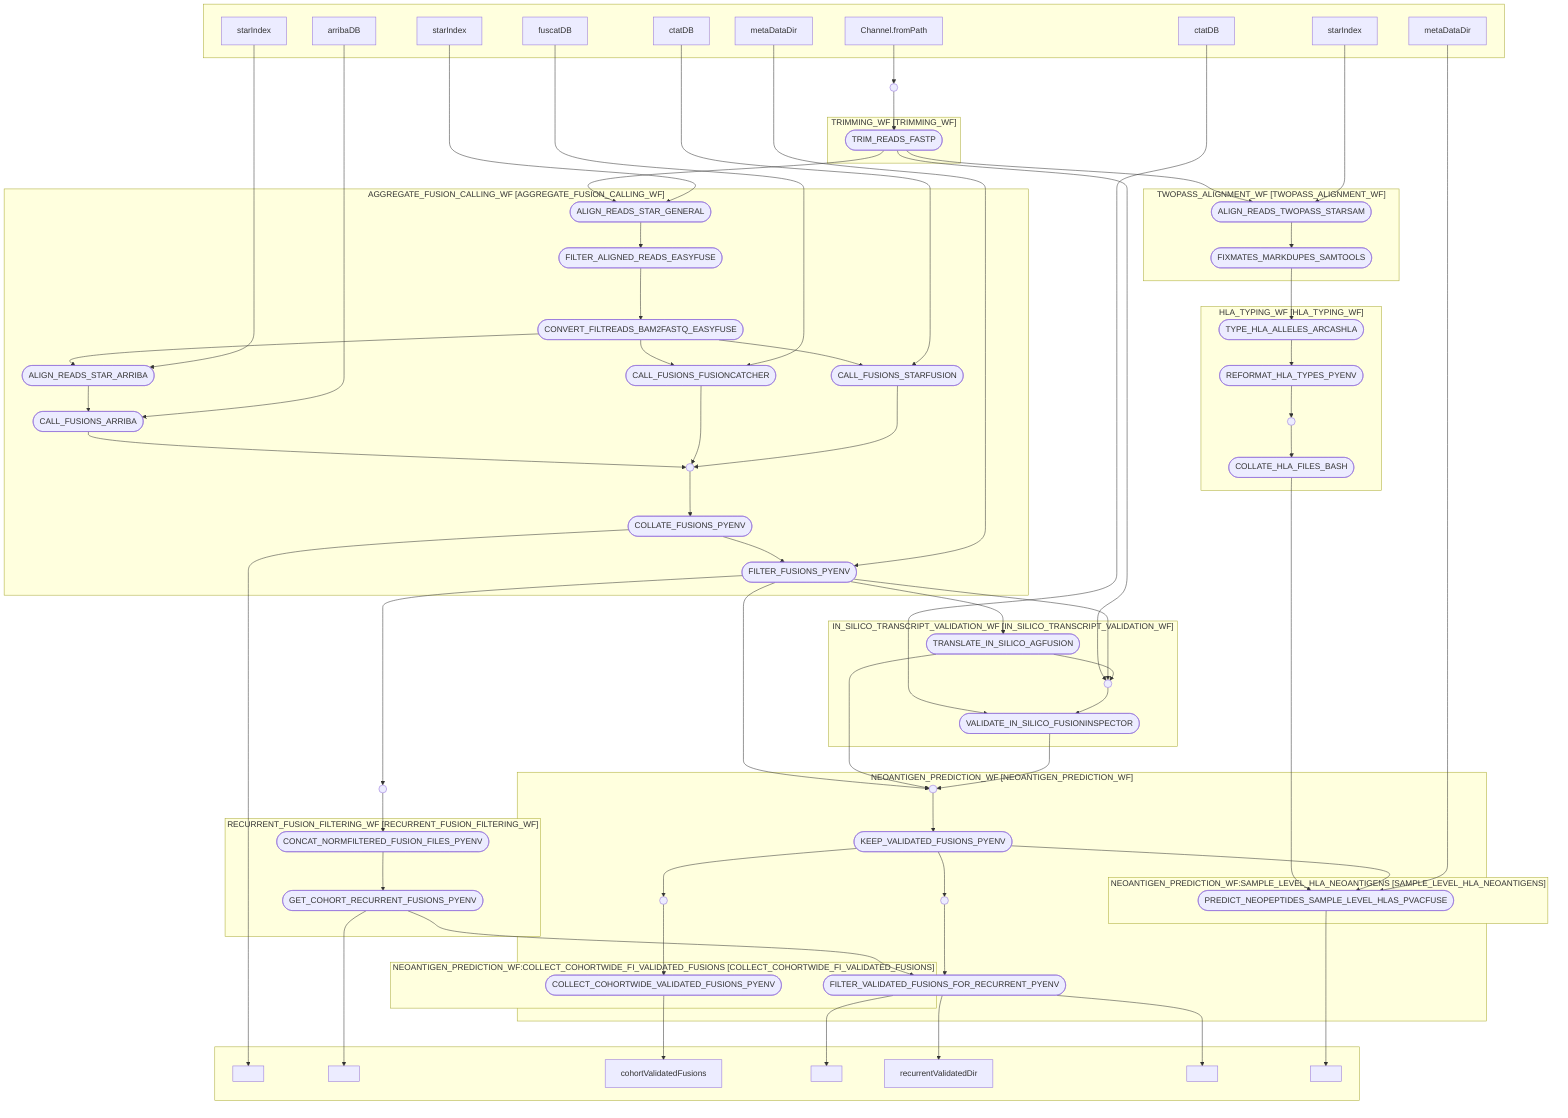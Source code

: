 flowchart TB
    subgraph " "
    v4["Channel.fromPath"]
    v16["starIndex"]
    v23["starIndex"]
    v27["starIndex"]
    v29["arribaDB"]
    v31["fuscatDB"]
    v33["ctatDB"]
    v39["metaDataDir"]
    v45["ctatDB"]
    v66["metaDataDir"]
    end
    subgraph "TRIMMING_WF [TRIMMING_WF]"
    v15(["TRIM_READS_FASTP"])
    end
    subgraph "TWOPASS_ALIGNMENT_WF [TWOPASS_ALIGNMENT_WF]"
    v17(["ALIGN_READS_TWOPASS_STARSAM"])
    v18(["FIXMATES_MARKDUPES_SAMTOOLS"])
    end
    subgraph "HLA_TYPING_WF [HLA_TYPING_WF]"
    v19(["TYPE_HLA_ALLELES_ARCASHLA"])
    v20(["REFORMAT_HLA_TYPES_PYENV"])
    v22(["COLLATE_HLA_FILES_BASH"])
    v21(( ))
    end
    subgraph "AGGREGATE_FUSION_CALLING_WF [AGGREGATE_FUSION_CALLING_WF]"
    v24(["ALIGN_READS_STAR_GENERAL"])
    v25(["FILTER_ALIGNED_READS_EASYFUSE"])
    v26(["CONVERT_FILTREADS_BAM2FASTQ_EASYFUSE"])
    v28(["ALIGN_READS_STAR_ARRIBA"])
    v30(["CALL_FUSIONS_ARRIBA"])
    v32(["CALL_FUSIONS_FUSIONCATCHER"])
    v34(["CALL_FUSIONS_STARFUSION"])
    v37(["COLLATE_FUSIONS_PYENV"])
    v40(["FILTER_FUSIONS_PYENV"])
    v35(( ))
    end
    subgraph " "
    v38[" "]
    v50[" "]
    v57["cohortValidatedFusions"]
    v61[" "]
    v62["recurrentValidatedDir"]
    v63[" "]
    v68[" "]
    end
    subgraph "IN_SILICO_TRANSCRIPT_VALIDATION_WF [IN_SILICO_TRANSCRIPT_VALIDATION_WF]"
    v41(["TRANSLATE_IN_SILICO_AGFUSION"])
    v46(["VALIDATE_IN_SILICO_FUSIONINSPECTOR"])
    v42(( ))
    end
    subgraph "RECURRENT_FUSION_FILTERING_WF [RECURRENT_FUSION_FILTERING_WF]"
    v48(["CONCAT_NORMFILTERED_FUSION_FILES_PYENV"])
    v49(["GET_COHORT_RECURRENT_FUSIONS_PYENV"])
    end
    subgraph "NEOANTIGEN_PREDICTION_WF [NEOANTIGEN_PREDICTION_WF]"
    v54(["KEEP_VALIDATED_FUSIONS_PYENV"])
    subgraph "NEOANTIGEN_PREDICTION_WF:COLLECT_COHORTWIDE_FI_VALIDATED_FUSIONS [COLLECT_COHORTWIDE_FI_VALIDATED_FUSIONS]"
    v56(["COLLECT_COHORTWIDE_VALIDATED_FUSIONS_PYENV"])
    end
    v60(["FILTER_VALIDATED_FUSIONS_FOR_RECURRENT_PYENV"])
    subgraph "NEOANTIGEN_PREDICTION_WF:SAMPLE_LEVEL_HLA_NEOANTIGENS [SAMPLE_LEVEL_HLA_NEOANTIGENS]"
    v67(["PREDICT_NEOPEPTIDES_SAMPLE_LEVEL_HLAS_PVACFUSE"])
    end
    v51(( ))
    v55(( ))
    v58(( ))
    end
    v5(( ))
    v47(( ))
    v4 --> v5
    v5 --> v15
    v15 --> v17
    v15 --> v24
    v15 --> v42
    v16 --> v17
    v17 --> v18
    v18 --> v19
    v19 --> v20
    v20 --> v21
    v21 --> v22
    v22 --> v67
    v23 --> v24
    v24 --> v25
    v25 --> v26
    v26 --> v28
    v26 --> v32
    v26 --> v34
    v27 --> v28
    v28 --> v30
    v29 --> v30
    v30 --> v35
    v31 --> v32
    v32 --> v35
    v33 --> v34
    v34 --> v35
    v35 --> v37
    v37 --> v40
    v37 --> v38
    v39 --> v40
    v40 --> v41
    v40 --> v42
    v40 --> v47
    v40 --> v51
    v41 --> v42
    v41 --> v51
    v45 --> v46
    v42 --> v46
    v46 --> v51
    v47 --> v48
    v48 --> v49
    v49 --> v60
    v49 --> v50
    v51 --> v54
    v54 --> v67
    v54 --> v55
    v54 --> v58
    v55 --> v56
    v56 --> v57
    v58 --> v60
    v60 --> v63
    v60 --> v62
    v60 --> v61
    v66 --> v67
    v67 --> v68